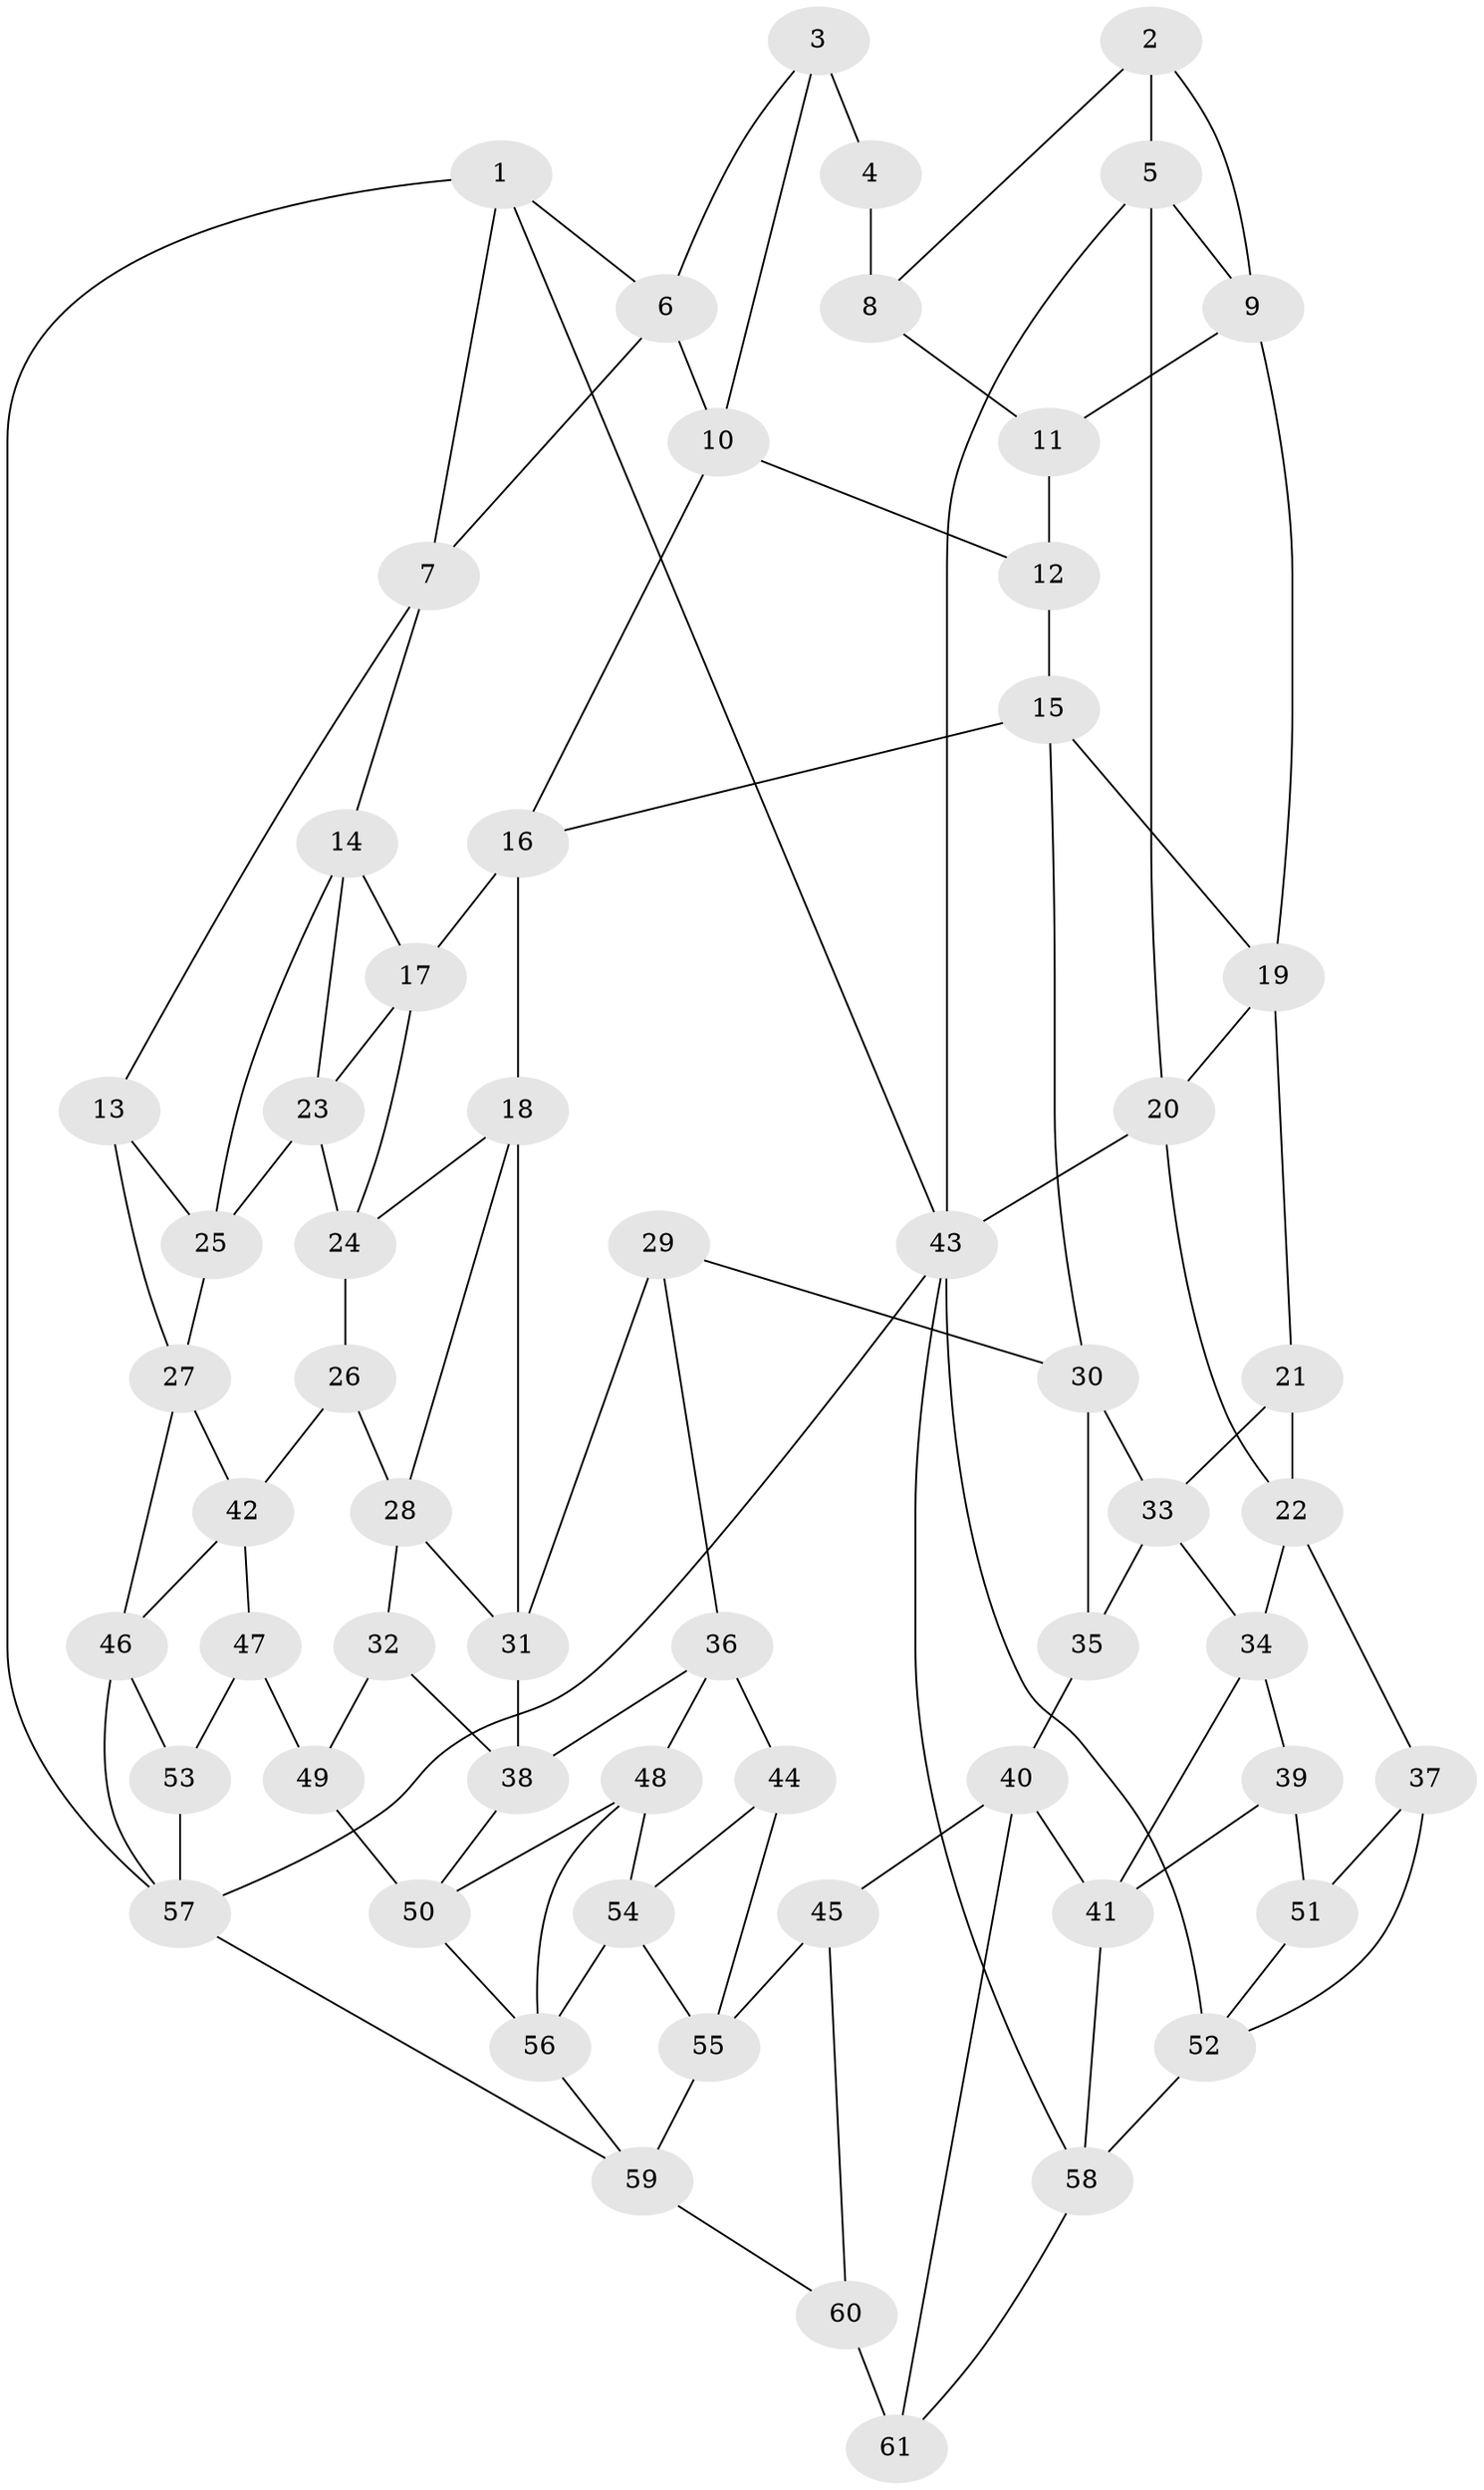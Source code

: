 // original degree distribution, {3: 0.02459016393442623, 4: 0.22950819672131148, 6: 0.22950819672131148, 5: 0.5163934426229508}
// Generated by graph-tools (version 1.1) at 2025/03/03/09/25 03:03:11]
// undirected, 61 vertices, 112 edges
graph export_dot {
graph [start="1"]
  node [color=gray90,style=filled];
  1;
  2;
  3;
  4;
  5;
  6;
  7;
  8;
  9;
  10;
  11;
  12;
  13;
  14;
  15;
  16;
  17;
  18;
  19;
  20;
  21;
  22;
  23;
  24;
  25;
  26;
  27;
  28;
  29;
  30;
  31;
  32;
  33;
  34;
  35;
  36;
  37;
  38;
  39;
  40;
  41;
  42;
  43;
  44;
  45;
  46;
  47;
  48;
  49;
  50;
  51;
  52;
  53;
  54;
  55;
  56;
  57;
  58;
  59;
  60;
  61;
  1 -- 6 [weight=1.0];
  1 -- 7 [weight=1.0];
  1 -- 43 [weight=1.0];
  1 -- 57 [weight=1.0];
  2 -- 5 [weight=1.0];
  2 -- 8 [weight=1.0];
  2 -- 9 [weight=1.0];
  3 -- 4 [weight=2.0];
  3 -- 6 [weight=1.0];
  3 -- 10 [weight=1.0];
  4 -- 8 [weight=2.0];
  5 -- 9 [weight=1.0];
  5 -- 20 [weight=1.0];
  5 -- 43 [weight=1.0];
  6 -- 7 [weight=1.0];
  6 -- 10 [weight=1.0];
  7 -- 13 [weight=1.0];
  7 -- 14 [weight=1.0];
  8 -- 11 [weight=1.0];
  9 -- 11 [weight=1.0];
  9 -- 19 [weight=1.0];
  10 -- 12 [weight=1.0];
  10 -- 16 [weight=1.0];
  11 -- 12 [weight=2.0];
  12 -- 15 [weight=1.0];
  13 -- 25 [weight=1.0];
  13 -- 27 [weight=1.0];
  14 -- 17 [weight=1.0];
  14 -- 23 [weight=1.0];
  14 -- 25 [weight=1.0];
  15 -- 16 [weight=1.0];
  15 -- 19 [weight=1.0];
  15 -- 30 [weight=1.0];
  16 -- 17 [weight=1.0];
  16 -- 18 [weight=1.0];
  17 -- 23 [weight=1.0];
  17 -- 24 [weight=1.0];
  18 -- 24 [weight=1.0];
  18 -- 28 [weight=1.0];
  18 -- 31 [weight=1.0];
  19 -- 20 [weight=1.0];
  19 -- 21 [weight=1.0];
  20 -- 22 [weight=1.0];
  20 -- 43 [weight=1.0];
  21 -- 22 [weight=1.0];
  21 -- 33 [weight=1.0];
  22 -- 34 [weight=1.0];
  22 -- 37 [weight=1.0];
  23 -- 24 [weight=1.0];
  23 -- 25 [weight=1.0];
  24 -- 26 [weight=1.0];
  25 -- 27 [weight=1.0];
  26 -- 28 [weight=1.0];
  26 -- 42 [weight=1.0];
  27 -- 42 [weight=1.0];
  27 -- 46 [weight=1.0];
  28 -- 31 [weight=1.0];
  28 -- 32 [weight=1.0];
  29 -- 30 [weight=1.0];
  29 -- 31 [weight=1.0];
  29 -- 36 [weight=1.0];
  30 -- 33 [weight=1.0];
  30 -- 35 [weight=1.0];
  31 -- 38 [weight=1.0];
  32 -- 38 [weight=1.0];
  32 -- 49 [weight=1.0];
  33 -- 34 [weight=1.0];
  33 -- 35 [weight=1.0];
  34 -- 39 [weight=1.0];
  34 -- 41 [weight=1.0];
  35 -- 40 [weight=1.0];
  36 -- 38 [weight=1.0];
  36 -- 44 [weight=1.0];
  36 -- 48 [weight=1.0];
  37 -- 51 [weight=1.0];
  37 -- 52 [weight=1.0];
  38 -- 50 [weight=1.0];
  39 -- 41 [weight=1.0];
  39 -- 51 [weight=1.0];
  40 -- 41 [weight=1.0];
  40 -- 45 [weight=1.0];
  40 -- 61 [weight=1.0];
  41 -- 58 [weight=1.0];
  42 -- 46 [weight=1.0];
  42 -- 47 [weight=1.0];
  43 -- 52 [weight=1.0];
  43 -- 57 [weight=1.0];
  43 -- 58 [weight=1.0];
  44 -- 54 [weight=1.0];
  44 -- 55 [weight=1.0];
  45 -- 55 [weight=1.0];
  45 -- 60 [weight=1.0];
  46 -- 53 [weight=1.0];
  46 -- 57 [weight=1.0];
  47 -- 49 [weight=2.0];
  47 -- 53 [weight=1.0];
  48 -- 50 [weight=1.0];
  48 -- 54 [weight=1.0];
  48 -- 56 [weight=1.0];
  49 -- 50 [weight=1.0];
  50 -- 56 [weight=1.0];
  51 -- 52 [weight=1.0];
  52 -- 58 [weight=1.0];
  53 -- 57 [weight=2.0];
  54 -- 55 [weight=1.0];
  54 -- 56 [weight=1.0];
  55 -- 59 [weight=1.0];
  56 -- 59 [weight=1.0];
  57 -- 59 [weight=1.0];
  58 -- 61 [weight=1.0];
  59 -- 60 [weight=1.0];
  60 -- 61 [weight=2.0];
}
